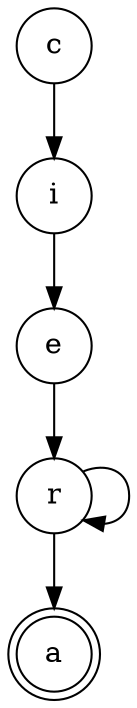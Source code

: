 digraph {   
    node [shape = doublecircle, color = black] a ;
    node [shape = circle];
    node [color= black];
    c -> i -> e -> r -> r -> a;	
}